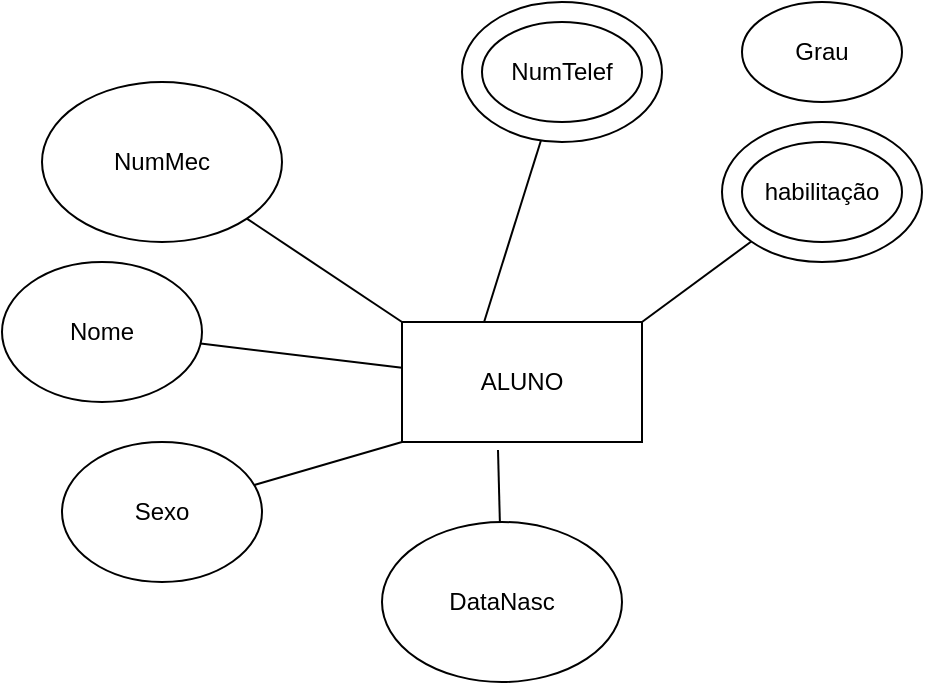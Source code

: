 <mxfile version="23.1.5" type="github">
  <diagram name="Página-1" id="hKJjzm0soJHq8AZ1KZP3">
    <mxGraphModel dx="954" dy="558" grid="1" gridSize="10" guides="1" tooltips="1" connect="1" arrows="1" fold="1" page="1" pageScale="1" pageWidth="827" pageHeight="1169" math="0" shadow="0">
      <root>
        <mxCell id="0" />
        <mxCell id="1" parent="0" />
        <mxCell id="v2WpYiYs6rFsV6NI1iXC-2" value="NumMec" style="ellipse;whiteSpace=wrap;html=1;" vertex="1" parent="1">
          <mxGeometry x="140" y="150" width="120" height="80" as="geometry" />
        </mxCell>
        <mxCell id="v2WpYiYs6rFsV6NI1iXC-3" value="ALUNO" style="rounded=0;whiteSpace=wrap;html=1;" vertex="1" parent="1">
          <mxGeometry x="320" y="270" width="120" height="60" as="geometry" />
        </mxCell>
        <mxCell id="v2WpYiYs6rFsV6NI1iXC-4" value="" style="endArrow=none;html=1;rounded=0;exitX=0;exitY=0;exitDx=0;exitDy=0;" edge="1" parent="1" source="v2WpYiYs6rFsV6NI1iXC-3" target="v2WpYiYs6rFsV6NI1iXC-2">
          <mxGeometry width="50" height="50" relative="1" as="geometry">
            <mxPoint x="390" y="320" as="sourcePoint" />
            <mxPoint x="440" y="270" as="targetPoint" />
          </mxGeometry>
        </mxCell>
        <mxCell id="v2WpYiYs6rFsV6NI1iXC-5" value="Nome" style="ellipse;whiteSpace=wrap;html=1;" vertex="1" parent="1">
          <mxGeometry x="120" y="240" width="100" height="70" as="geometry" />
        </mxCell>
        <mxCell id="v2WpYiYs6rFsV6NI1iXC-6" value="Sexo" style="ellipse;whiteSpace=wrap;html=1;" vertex="1" parent="1">
          <mxGeometry x="150" y="330" width="100" height="70" as="geometry" />
        </mxCell>
        <mxCell id="v2WpYiYs6rFsV6NI1iXC-7" value="" style="endArrow=none;html=1;rounded=0;" edge="1" parent="1" source="v2WpYiYs6rFsV6NI1iXC-5" target="v2WpYiYs6rFsV6NI1iXC-3">
          <mxGeometry width="50" height="50" relative="1" as="geometry">
            <mxPoint x="390" y="320" as="sourcePoint" />
            <mxPoint x="440" y="270" as="targetPoint" />
          </mxGeometry>
        </mxCell>
        <mxCell id="v2WpYiYs6rFsV6NI1iXC-8" value="" style="endArrow=none;html=1;rounded=0;entryX=0;entryY=1;entryDx=0;entryDy=0;" edge="1" parent="1" source="v2WpYiYs6rFsV6NI1iXC-6" target="v2WpYiYs6rFsV6NI1iXC-3">
          <mxGeometry width="50" height="50" relative="1" as="geometry">
            <mxPoint x="390" y="320" as="sourcePoint" />
            <mxPoint x="440" y="270" as="targetPoint" />
          </mxGeometry>
        </mxCell>
        <mxCell id="v2WpYiYs6rFsV6NI1iXC-9" value="DataNasc" style="ellipse;whiteSpace=wrap;html=1;" vertex="1" parent="1">
          <mxGeometry x="310" y="370" width="120" height="80" as="geometry" />
        </mxCell>
        <mxCell id="v2WpYiYs6rFsV6NI1iXC-10" value="" style="endArrow=none;html=1;rounded=0;exitX=0.4;exitY=1.067;exitDx=0;exitDy=0;exitPerimeter=0;" edge="1" parent="1" source="v2WpYiYs6rFsV6NI1iXC-3" target="v2WpYiYs6rFsV6NI1iXC-9">
          <mxGeometry width="50" height="50" relative="1" as="geometry">
            <mxPoint x="390" y="320" as="sourcePoint" />
            <mxPoint x="440" y="270" as="targetPoint" />
          </mxGeometry>
        </mxCell>
        <mxCell id="v2WpYiYs6rFsV6NI1iXC-11" value="" style="ellipse;whiteSpace=wrap;html=1;" vertex="1" parent="1">
          <mxGeometry x="350" y="110" width="100" height="70" as="geometry" />
        </mxCell>
        <mxCell id="v2WpYiYs6rFsV6NI1iXC-12" value="NumTelef" style="ellipse;whiteSpace=wrap;html=1;" vertex="1" parent="1">
          <mxGeometry x="360" y="120" width="80" height="50" as="geometry" />
        </mxCell>
        <mxCell id="v2WpYiYs6rFsV6NI1iXC-13" value="" style="endArrow=none;html=1;rounded=0;entryX=0.342;entryY=0;entryDx=0;entryDy=0;entryPerimeter=0;" edge="1" parent="1" source="v2WpYiYs6rFsV6NI1iXC-11" target="v2WpYiYs6rFsV6NI1iXC-3">
          <mxGeometry width="50" height="50" relative="1" as="geometry">
            <mxPoint x="390" y="320" as="sourcePoint" />
            <mxPoint x="440" y="270" as="targetPoint" />
          </mxGeometry>
        </mxCell>
        <mxCell id="v2WpYiYs6rFsV6NI1iXC-14" value="" style="ellipse;whiteSpace=wrap;html=1;" vertex="1" parent="1">
          <mxGeometry x="480" y="170" width="100" height="70" as="geometry" />
        </mxCell>
        <mxCell id="v2WpYiYs6rFsV6NI1iXC-15" value="habilitação" style="ellipse;whiteSpace=wrap;html=1;" vertex="1" parent="1">
          <mxGeometry x="490" y="180" width="80" height="50" as="geometry" />
        </mxCell>
        <mxCell id="v2WpYiYs6rFsV6NI1iXC-16" value="" style="endArrow=none;html=1;rounded=0;exitX=0;exitY=1;exitDx=0;exitDy=0;" edge="1" parent="1" source="v2WpYiYs6rFsV6NI1iXC-14">
          <mxGeometry width="50" height="50" relative="1" as="geometry">
            <mxPoint x="390" y="320" as="sourcePoint" />
            <mxPoint x="440" y="270" as="targetPoint" />
          </mxGeometry>
        </mxCell>
        <mxCell id="v2WpYiYs6rFsV6NI1iXC-17" value="Grau" style="ellipse;whiteSpace=wrap;html=1;" vertex="1" parent="1">
          <mxGeometry x="490" y="110" width="80" height="50" as="geometry" />
        </mxCell>
      </root>
    </mxGraphModel>
  </diagram>
</mxfile>
